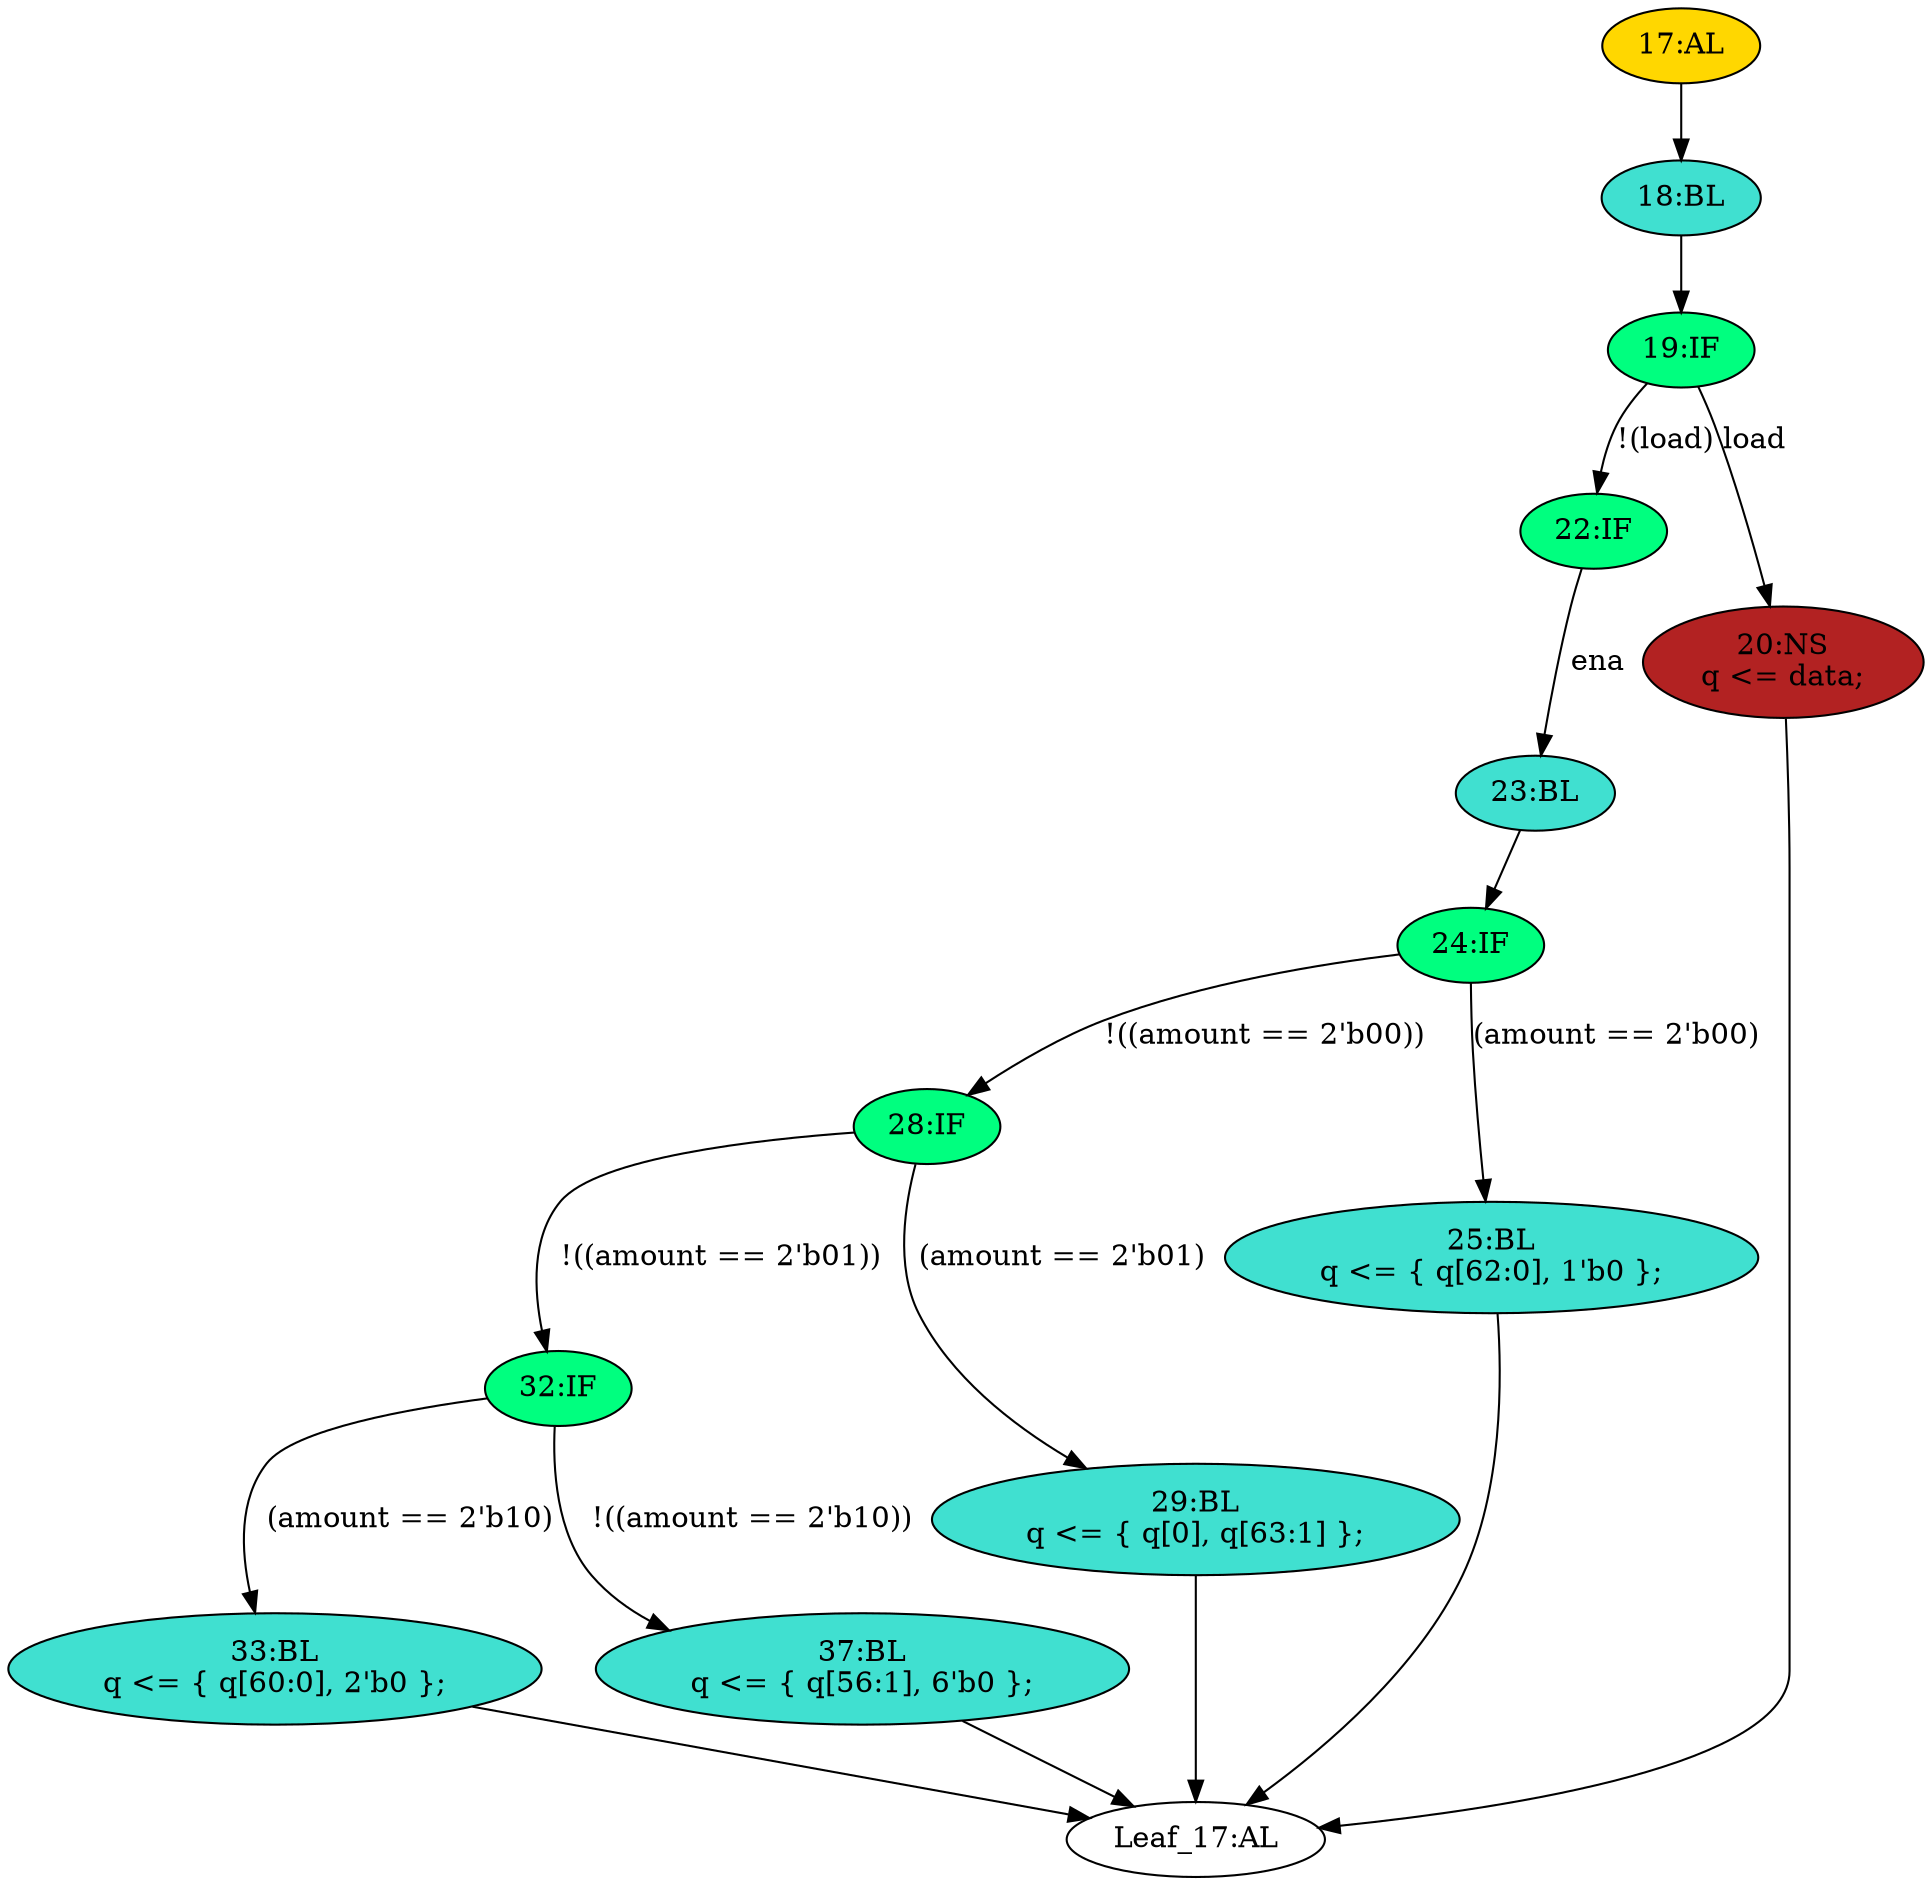 strict digraph "" {
	node [label="\N"];
	"17:AL"	[ast="<pyverilog.vparser.ast.Always object at 0x7f67325a8250>",
		clk_sens=True,
		fillcolor=gold,
		label="17:AL",
		sens="['clk']",
		statements="[]",
		style=filled,
		typ=Always,
		use_var="['load', 'ena', 'amount', 'data', 'q']"];
	"18:BL"	[ast="<pyverilog.vparser.ast.Block object at 0x7f67325a8410>",
		fillcolor=turquoise,
		label="18:BL",
		statements="[]",
		style=filled,
		typ=Block];
	"17:AL" -> "18:BL"	[cond="[]",
		lineno=None];
	"22:IF"	[ast="<pyverilog.vparser.ast.IfStatement object at 0x7f67325a84d0>",
		fillcolor=springgreen,
		label="22:IF",
		statements="[]",
		style=filled,
		typ=IfStatement];
	"23:BL"	[ast="<pyverilog.vparser.ast.Block object at 0x7f67325a8550>",
		fillcolor=turquoise,
		label="23:BL",
		statements="[]",
		style=filled,
		typ=Block];
	"22:IF" -> "23:BL"	[cond="['ena']",
		label=ena,
		lineno=22];
	"33:BL"	[ast="<pyverilog.vparser.ast.Block object at 0x7f67325a8950>",
		fillcolor=turquoise,
		label="33:BL
q <= { q[60:0], 2'b0 };",
		statements="[<pyverilog.vparser.ast.NonblockingSubstitution object at 0x7f67325a8990>]",
		style=filled,
		typ=Block];
	"Leaf_17:AL"	[def_var="['q']",
		label="Leaf_17:AL"];
	"33:BL" -> "Leaf_17:AL"	[cond="[]",
		lineno=None];
	"28:IF"	[ast="<pyverilog.vparser.ast.IfStatement object at 0x7f67325a85d0>",
		fillcolor=springgreen,
		label="28:IF",
		statements="[]",
		style=filled,
		typ=IfStatement];
	"32:IF"	[ast="<pyverilog.vparser.ast.IfStatement object at 0x7f67325a8610>",
		fillcolor=springgreen,
		label="32:IF",
		statements="[]",
		style=filled,
		typ=IfStatement];
	"28:IF" -> "32:IF"	[cond="['amount']",
		label="!((amount == 2'b01))",
		lineno=28];
	"29:BL"	[ast="<pyverilog.vparser.ast.Block object at 0x7f67325a8d10>",
		fillcolor=turquoise,
		label="29:BL
q <= { q[0], q[63:1] };",
		statements="[<pyverilog.vparser.ast.NonblockingSubstitution object at 0x7f67325a8d50>]",
		style=filled,
		typ=Block];
	"28:IF" -> "29:BL"	[cond="['amount']",
		label="(amount == 2'b01)",
		lineno=28];
	"32:IF" -> "33:BL"	[cond="['amount']",
		label="(amount == 2'b10)",
		lineno=32];
	"37:BL"	[ast="<pyverilog.vparser.ast.Block object at 0x7f67325a8650>",
		fillcolor=turquoise,
		label="37:BL
q <= { q[56:1], 6'b0 };",
		statements="[<pyverilog.vparser.ast.NonblockingSubstitution object at 0x7f67325a8690>]",
		style=filled,
		typ=Block];
	"32:IF" -> "37:BL"	[cond="['amount']",
		label="!((amount == 2'b10))",
		lineno=32];
	"19:IF"	[ast="<pyverilog.vparser.ast.IfStatement object at 0x7f67325a8450>",
		fillcolor=springgreen,
		label="19:IF",
		statements="[]",
		style=filled,
		typ=IfStatement];
	"19:IF" -> "22:IF"	[cond="['load']",
		label="!(load)",
		lineno=19];
	"20:NS"	[ast="<pyverilog.vparser.ast.NonblockingSubstitution object at 0x7f673258c5d0>",
		fillcolor=firebrick,
		label="20:NS
q <= data;",
		statements="[<pyverilog.vparser.ast.NonblockingSubstitution object at 0x7f673258c5d0>]",
		style=filled,
		typ=NonblockingSubstitution];
	"19:IF" -> "20:NS"	[cond="['load']",
		label=load,
		lineno=19];
	"18:BL" -> "19:IF"	[cond="[]",
		lineno=None];
	"20:NS" -> "Leaf_17:AL"	[cond="[]",
		lineno=None];
	"24:IF"	[ast="<pyverilog.vparser.ast.IfStatement object at 0x7f67325a8590>",
		fillcolor=springgreen,
		label="24:IF",
		statements="[]",
		style=filled,
		typ=IfStatement];
	"23:BL" -> "24:IF"	[cond="[]",
		lineno=None];
	"25:BL"	[ast="<pyverilog.vparser.ast.Block object at 0x7f673258c190>",
		fillcolor=turquoise,
		label="25:BL
q <= { q[62:0], 1'b0 };",
		statements="[<pyverilog.vparser.ast.NonblockingSubstitution object at 0x7f673258c1d0>]",
		style=filled,
		typ=Block];
	"25:BL" -> "Leaf_17:AL"	[cond="[]",
		lineno=None];
	"24:IF" -> "28:IF"	[cond="['amount']",
		label="!((amount == 2'b00))",
		lineno=24];
	"24:IF" -> "25:BL"	[cond="['amount']",
		label="(amount == 2'b00)",
		lineno=24];
	"29:BL" -> "Leaf_17:AL"	[cond="[]",
		lineno=None];
	"37:BL" -> "Leaf_17:AL"	[cond="[]",
		lineno=None];
}
